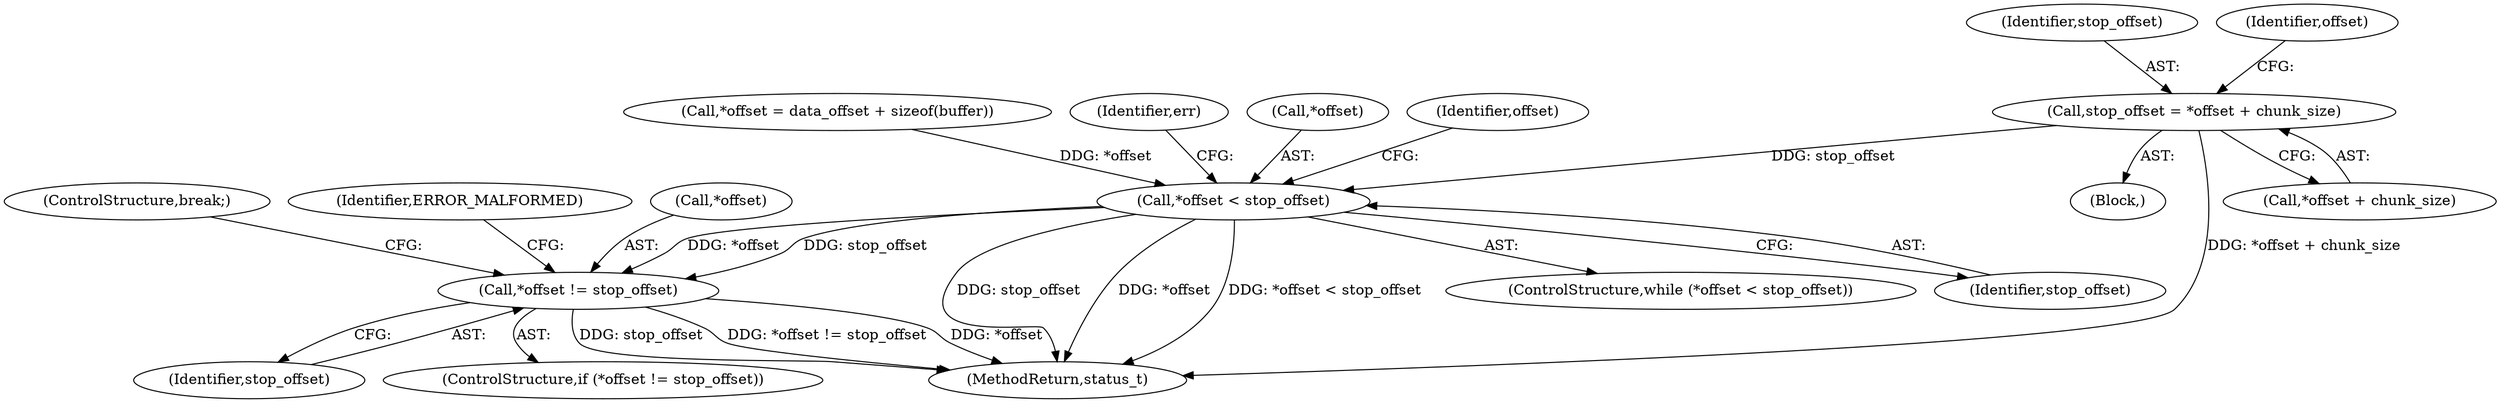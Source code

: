 digraph "0_Android_463a6f807e187828442949d1924e143cf07778c6@integer" {
"1001582" [label="(Call,stop_offset = *offset + chunk_size)"];
"1001596" [label="(Call,*offset < stop_offset)"];
"1001617" [label="(Call,*offset != stop_offset)"];
"1001617" [label="(Call,*offset != stop_offset)"];
"1001624" [label="(ControlStructure,break;)"];
"1001490" [label="(Block,)"];
"1001596" [label="(Call,*offset < stop_offset)"];
"1001588" [label="(Call,*offset = data_offset + sizeof(buffer))"];
"1001603" [label="(Identifier,err)"];
"1001597" [label="(Call,*offset)"];
"1001620" [label="(Identifier,stop_offset)"];
"1001583" [label="(Identifier,stop_offset)"];
"1002918" [label="(MethodReturn,status_t)"];
"1001590" [label="(Identifier,offset)"];
"1001595" [label="(ControlStructure,while (*offset < stop_offset))"];
"1001599" [label="(Identifier,stop_offset)"];
"1001619" [label="(Identifier,offset)"];
"1001623" [label="(Identifier,ERROR_MALFORMED)"];
"1001582" [label="(Call,stop_offset = *offset + chunk_size)"];
"1001618" [label="(Call,*offset)"];
"1001584" [label="(Call,*offset + chunk_size)"];
"1001616" [label="(ControlStructure,if (*offset != stop_offset))"];
"1001582" -> "1001490"  [label="AST: "];
"1001582" -> "1001584"  [label="CFG: "];
"1001583" -> "1001582"  [label="AST: "];
"1001584" -> "1001582"  [label="AST: "];
"1001590" -> "1001582"  [label="CFG: "];
"1001582" -> "1002918"  [label="DDG: *offset + chunk_size"];
"1001582" -> "1001596"  [label="DDG: stop_offset"];
"1001596" -> "1001595"  [label="AST: "];
"1001596" -> "1001599"  [label="CFG: "];
"1001597" -> "1001596"  [label="AST: "];
"1001599" -> "1001596"  [label="AST: "];
"1001603" -> "1001596"  [label="CFG: "];
"1001619" -> "1001596"  [label="CFG: "];
"1001596" -> "1002918"  [label="DDG: stop_offset"];
"1001596" -> "1002918"  [label="DDG: *offset"];
"1001596" -> "1002918"  [label="DDG: *offset < stop_offset"];
"1001588" -> "1001596"  [label="DDG: *offset"];
"1001596" -> "1001617"  [label="DDG: *offset"];
"1001596" -> "1001617"  [label="DDG: stop_offset"];
"1001617" -> "1001616"  [label="AST: "];
"1001617" -> "1001620"  [label="CFG: "];
"1001618" -> "1001617"  [label="AST: "];
"1001620" -> "1001617"  [label="AST: "];
"1001623" -> "1001617"  [label="CFG: "];
"1001624" -> "1001617"  [label="CFG: "];
"1001617" -> "1002918"  [label="DDG: stop_offset"];
"1001617" -> "1002918"  [label="DDG: *offset != stop_offset"];
"1001617" -> "1002918"  [label="DDG: *offset"];
}
